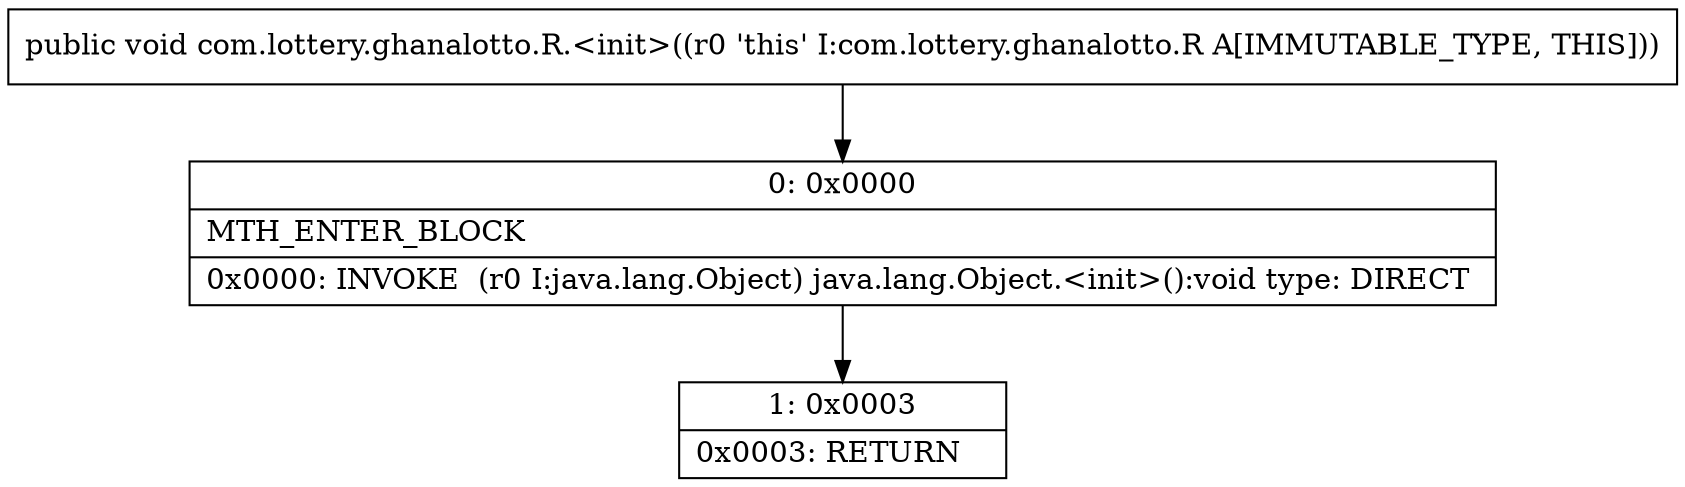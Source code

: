 digraph "CFG forcom.lottery.ghanalotto.R.\<init\>()V" {
Node_0 [shape=record,label="{0\:\ 0x0000|MTH_ENTER_BLOCK\l|0x0000: INVOKE  (r0 I:java.lang.Object) java.lang.Object.\<init\>():void type: DIRECT \l}"];
Node_1 [shape=record,label="{1\:\ 0x0003|0x0003: RETURN   \l}"];
MethodNode[shape=record,label="{public void com.lottery.ghanalotto.R.\<init\>((r0 'this' I:com.lottery.ghanalotto.R A[IMMUTABLE_TYPE, THIS])) }"];
MethodNode -> Node_0;
Node_0 -> Node_1;
}

